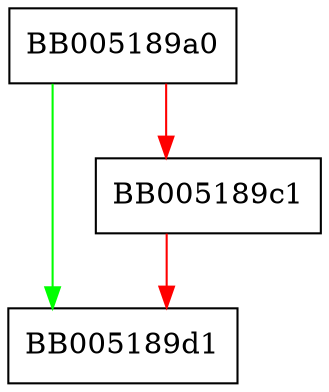 digraph ASN1_UTCTIME_set {
  node [shape="box"];
  graph [splines=ortho];
  BB005189a0 -> BB005189d1 [color="green"];
  BB005189a0 -> BB005189c1 [color="red"];
  BB005189c1 -> BB005189d1 [color="red"];
}